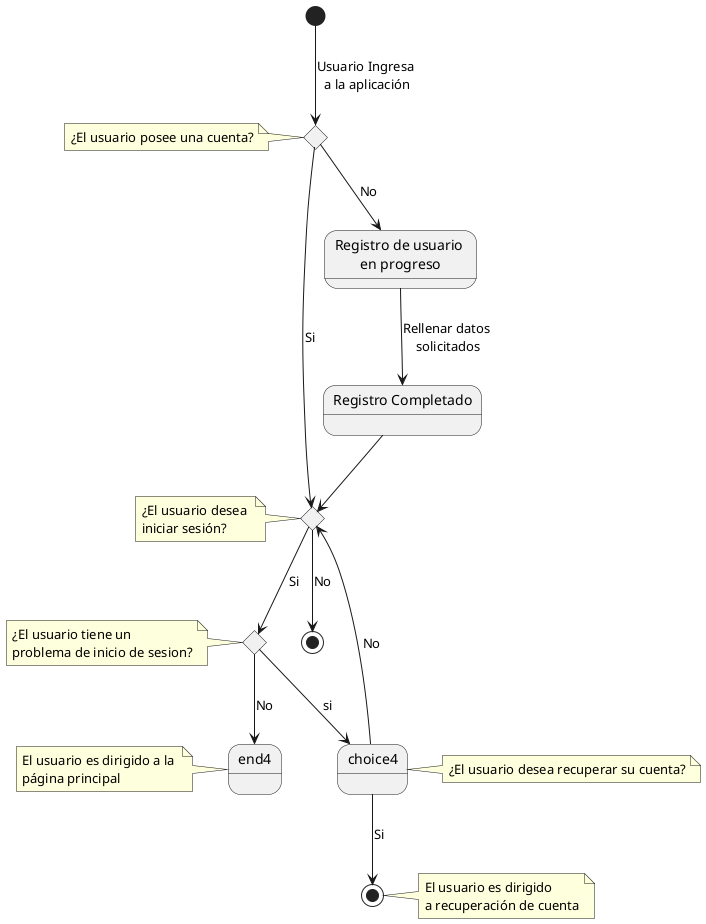 @startuml
state choice1 <<choice>>
note left of choice1: ¿El usuario posee una cuenta?
[*]-->choice1 : Usuario Ingresa \na la aplicación
state choice2 <<choice>>
note left of choice2: ¿El usuario desea \niniciar sesión?
choice1-->choice2: Si
state "Registro de usuario \nen progreso" as long1
choice1-->long1 : No
state "Registro Completado" as long2
long1-->long2 : Rellenar datos \nsolicitados
long2-->choice2
state choice3 <<choice>>
note left of choice3: ¿El usuario tiene un \nproblema de inicio de sesion?
choice2-->choice3 :Si
state end2 <<end>>
note right of end2: El usuario es dirigido \na recuperación de cuenta
choice3-->choice4 : si
choice3-->end4: No
state end3 <<end>>
choice2-->end3 :No
state choice4 <<choice>>
note right of choice4: ¿El usuario desea recuperar su cuenta?
state end4 <<end>>
note left of end4: El usuario es dirigido a la \npágina principal
choice4-->end2 : Si
choice4-->choice2: No
@enduml